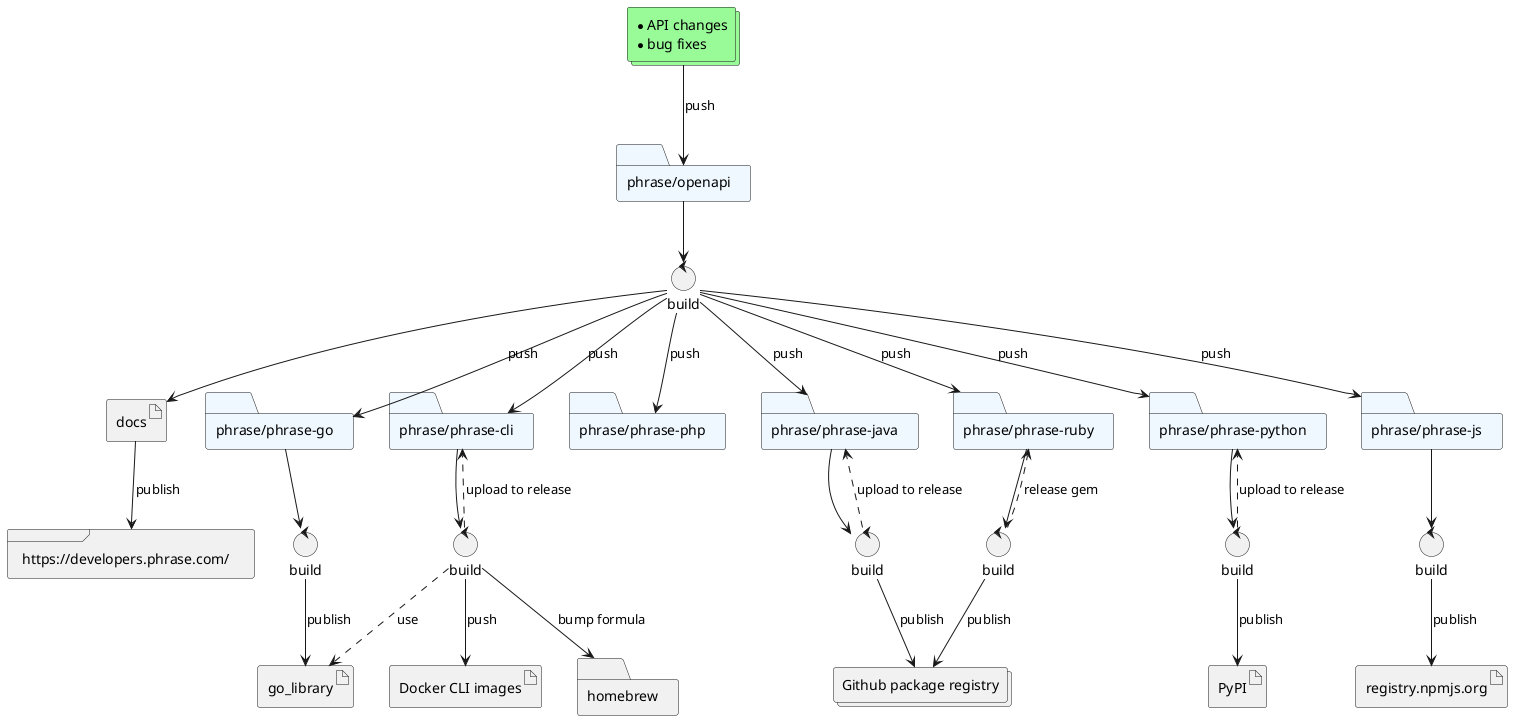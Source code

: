 @startuml "openapi workflow"

collections "* API changes\n* bug fixes" as changes #PaleGreen
folder "phrase/openapi" as openapi #AliceBlue
control "build" as actions

artifact docs
frame "https://developers.phrase.com/" as developers

folder "phrase/phrase-go" as go #AliceBlue
folder "phrase/phrase-cli" as cli #AliceBlue
folder "phrase/phrase-php" as php #AliceBlue
folder "phrase/phrase-java" as java #AliceBlue
folder "phrase/phrase-python" as python #AliceBlue
folder "phrase/phrase-ruby" as ruby #AliceBlue
folder "phrase/phrase-js" as js #AliceBlue


control "build" as go_actions
control "build" as build_cli
control "build" as build_java
control "build" as build_js
control "build" as build_ruby
control "build" as build_python

artifact go_library
artifact "Docker CLI images" as docker_images
folder homebrew
collections "Github package registry" as github_package_registry
artifact "registry.npmjs.org" as npm
artifact "PyPI"

changes --> openapi : push
openapi --> actions
actions --> docs
docs --> developers : publish
actions --> go : push
actions --> php : push
actions --> java : push
actions --> python : push
actions --> cli : push
actions --> ruby : push
actions --> js : push

go --> go_actions
go_actions --> go_library : publish

cli --> build_cli
build_cli ..> go_library : use
build_cli --> homebrew : bump formula
build_cli --> docker_images : push
build_cli ..> cli : upload to release

java --> build_java
build_java ..> java : upload to release
build_java --> github_package_registry : publish

python --> build_python
build_python ..> python : upload to release
build_python --> PyPI : publish

js --> build_js
build_js --> npm : publish

ruby --> build_ruby
build_ruby --> github_package_registry : publish
build_ruby ..> ruby : release gem

@enduml